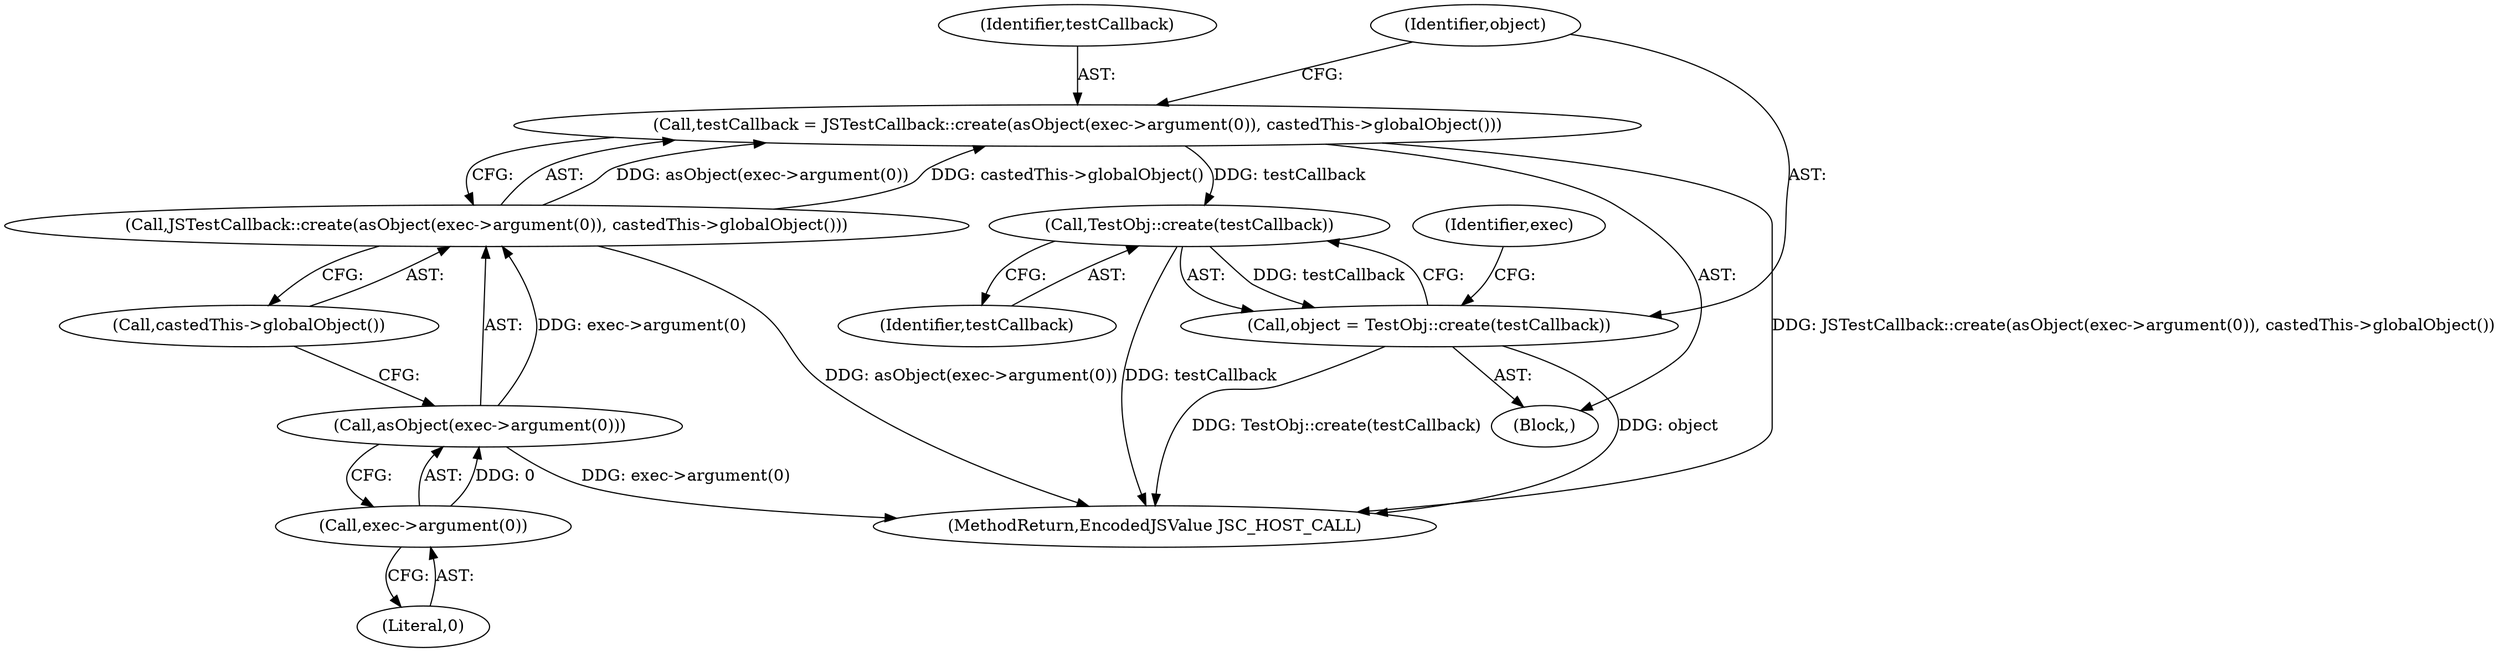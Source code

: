 digraph "0_Chrome_b944f670bb7a8a919daac497a4ea0536c954c201_20@API" {
"1000128" [label="(Call,testCallback = JSTestCallback::create(asObject(exec->argument(0)), castedThis->globalObject()))"];
"1000130" [label="(Call,JSTestCallback::create(asObject(exec->argument(0)), castedThis->globalObject()))"];
"1000131" [label="(Call,asObject(exec->argument(0)))"];
"1000132" [label="(Call,exec->argument(0))"];
"1000138" [label="(Call,TestObj::create(testCallback))"];
"1000136" [label="(Call,object = TestObj::create(testCallback))"];
"1000128" [label="(Call,testCallback = JSTestCallback::create(asObject(exec->argument(0)), castedThis->globalObject()))"];
"1000130" [label="(Call,JSTestCallback::create(asObject(exec->argument(0)), castedThis->globalObject()))"];
"1000102" [label="(Block,)"];
"1000147" [label="(MethodReturn,EncodedJSValue JSC_HOST_CALL)"];
"1000134" [label="(Call,castedThis->globalObject())"];
"1000132" [label="(Call,exec->argument(0))"];
"1000136" [label="(Call,object = TestObj::create(testCallback))"];
"1000137" [label="(Identifier,object)"];
"1000129" [label="(Identifier,testCallback)"];
"1000144" [label="(Identifier,exec)"];
"1000138" [label="(Call,TestObj::create(testCallback))"];
"1000133" [label="(Literal,0)"];
"1000139" [label="(Identifier,testCallback)"];
"1000131" [label="(Call,asObject(exec->argument(0)))"];
"1000128" -> "1000102"  [label="AST: "];
"1000128" -> "1000130"  [label="CFG: "];
"1000129" -> "1000128"  [label="AST: "];
"1000130" -> "1000128"  [label="AST: "];
"1000137" -> "1000128"  [label="CFG: "];
"1000128" -> "1000147"  [label="DDG: JSTestCallback::create(asObject(exec->argument(0)), castedThis->globalObject())"];
"1000130" -> "1000128"  [label="DDG: asObject(exec->argument(0))"];
"1000130" -> "1000128"  [label="DDG: castedThis->globalObject()"];
"1000128" -> "1000138"  [label="DDG: testCallback"];
"1000130" -> "1000134"  [label="CFG: "];
"1000131" -> "1000130"  [label="AST: "];
"1000134" -> "1000130"  [label="AST: "];
"1000130" -> "1000147"  [label="DDG: asObject(exec->argument(0))"];
"1000131" -> "1000130"  [label="DDG: exec->argument(0)"];
"1000131" -> "1000132"  [label="CFG: "];
"1000132" -> "1000131"  [label="AST: "];
"1000134" -> "1000131"  [label="CFG: "];
"1000131" -> "1000147"  [label="DDG: exec->argument(0)"];
"1000132" -> "1000131"  [label="DDG: 0"];
"1000132" -> "1000133"  [label="CFG: "];
"1000133" -> "1000132"  [label="AST: "];
"1000138" -> "1000136"  [label="AST: "];
"1000138" -> "1000139"  [label="CFG: "];
"1000139" -> "1000138"  [label="AST: "];
"1000136" -> "1000138"  [label="CFG: "];
"1000138" -> "1000147"  [label="DDG: testCallback"];
"1000138" -> "1000136"  [label="DDG: testCallback"];
"1000136" -> "1000102"  [label="AST: "];
"1000137" -> "1000136"  [label="AST: "];
"1000144" -> "1000136"  [label="CFG: "];
"1000136" -> "1000147"  [label="DDG: TestObj::create(testCallback)"];
"1000136" -> "1000147"  [label="DDG: object"];
}
